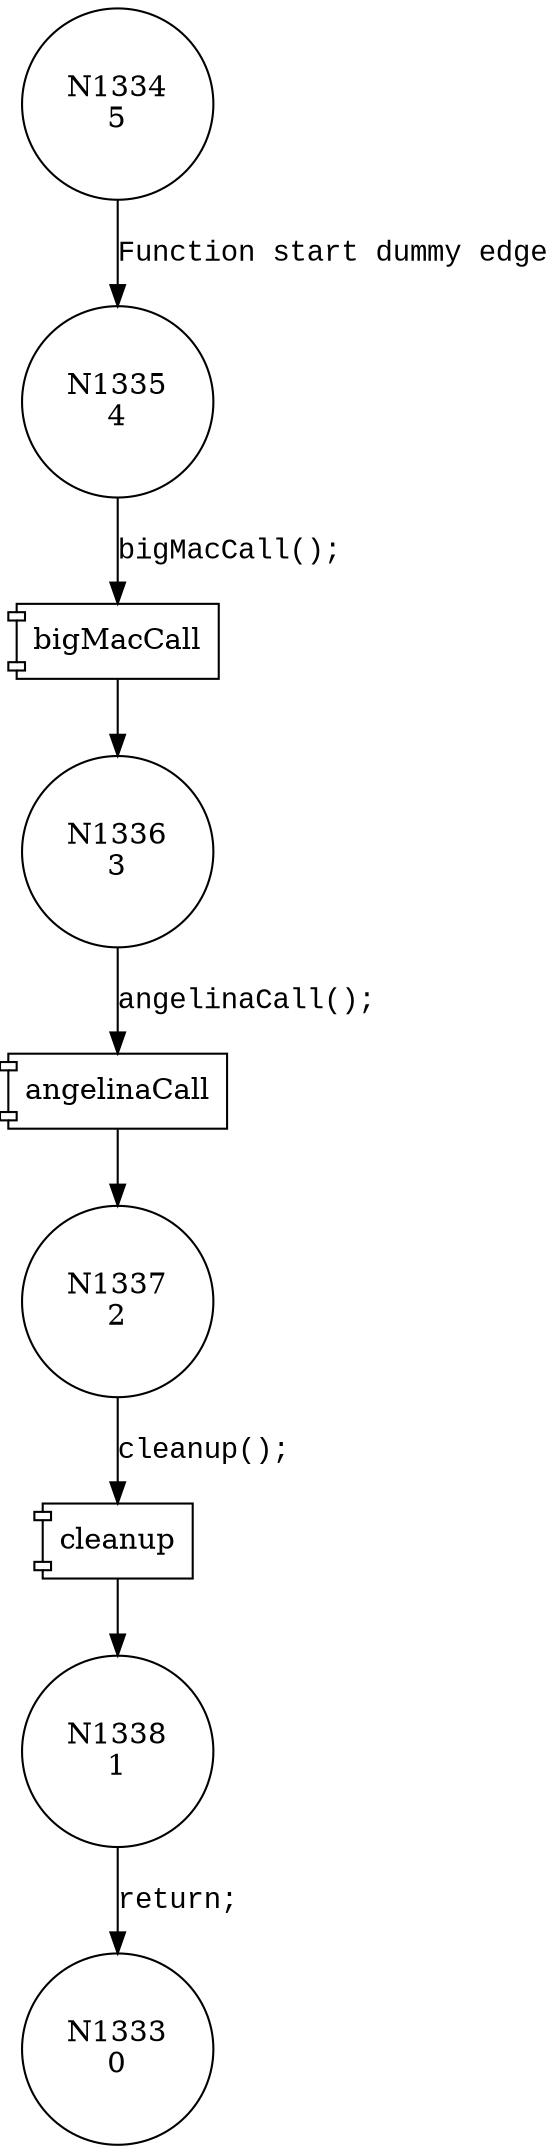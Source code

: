 digraph runTest_Simple {
1334 [shape="circle" label="N1334\n5"]
1335 [shape="circle" label="N1335\n4"]
1336 [shape="circle" label="N1336\n3"]
1337 [shape="circle" label="N1337\n2"]
1338 [shape="circle" label="N1338\n1"]
1333 [shape="circle" label="N1333\n0"]
1334 -> 1335 [label="Function start dummy edge" fontname="Courier New"]
100097 [shape="component" label="bigMacCall"]
1335 -> 100097 [label="bigMacCall();" fontname="Courier New"]
100097 -> 1336 [label="" fontname="Courier New"]
100098 [shape="component" label="angelinaCall"]
1336 -> 100098 [label="angelinaCall();" fontname="Courier New"]
100098 -> 1337 [label="" fontname="Courier New"]
100099 [shape="component" label="cleanup"]
1337 -> 100099 [label="cleanup();" fontname="Courier New"]
100099 -> 1338 [label="" fontname="Courier New"]
1338 -> 1333 [label="return;" fontname="Courier New"]
}